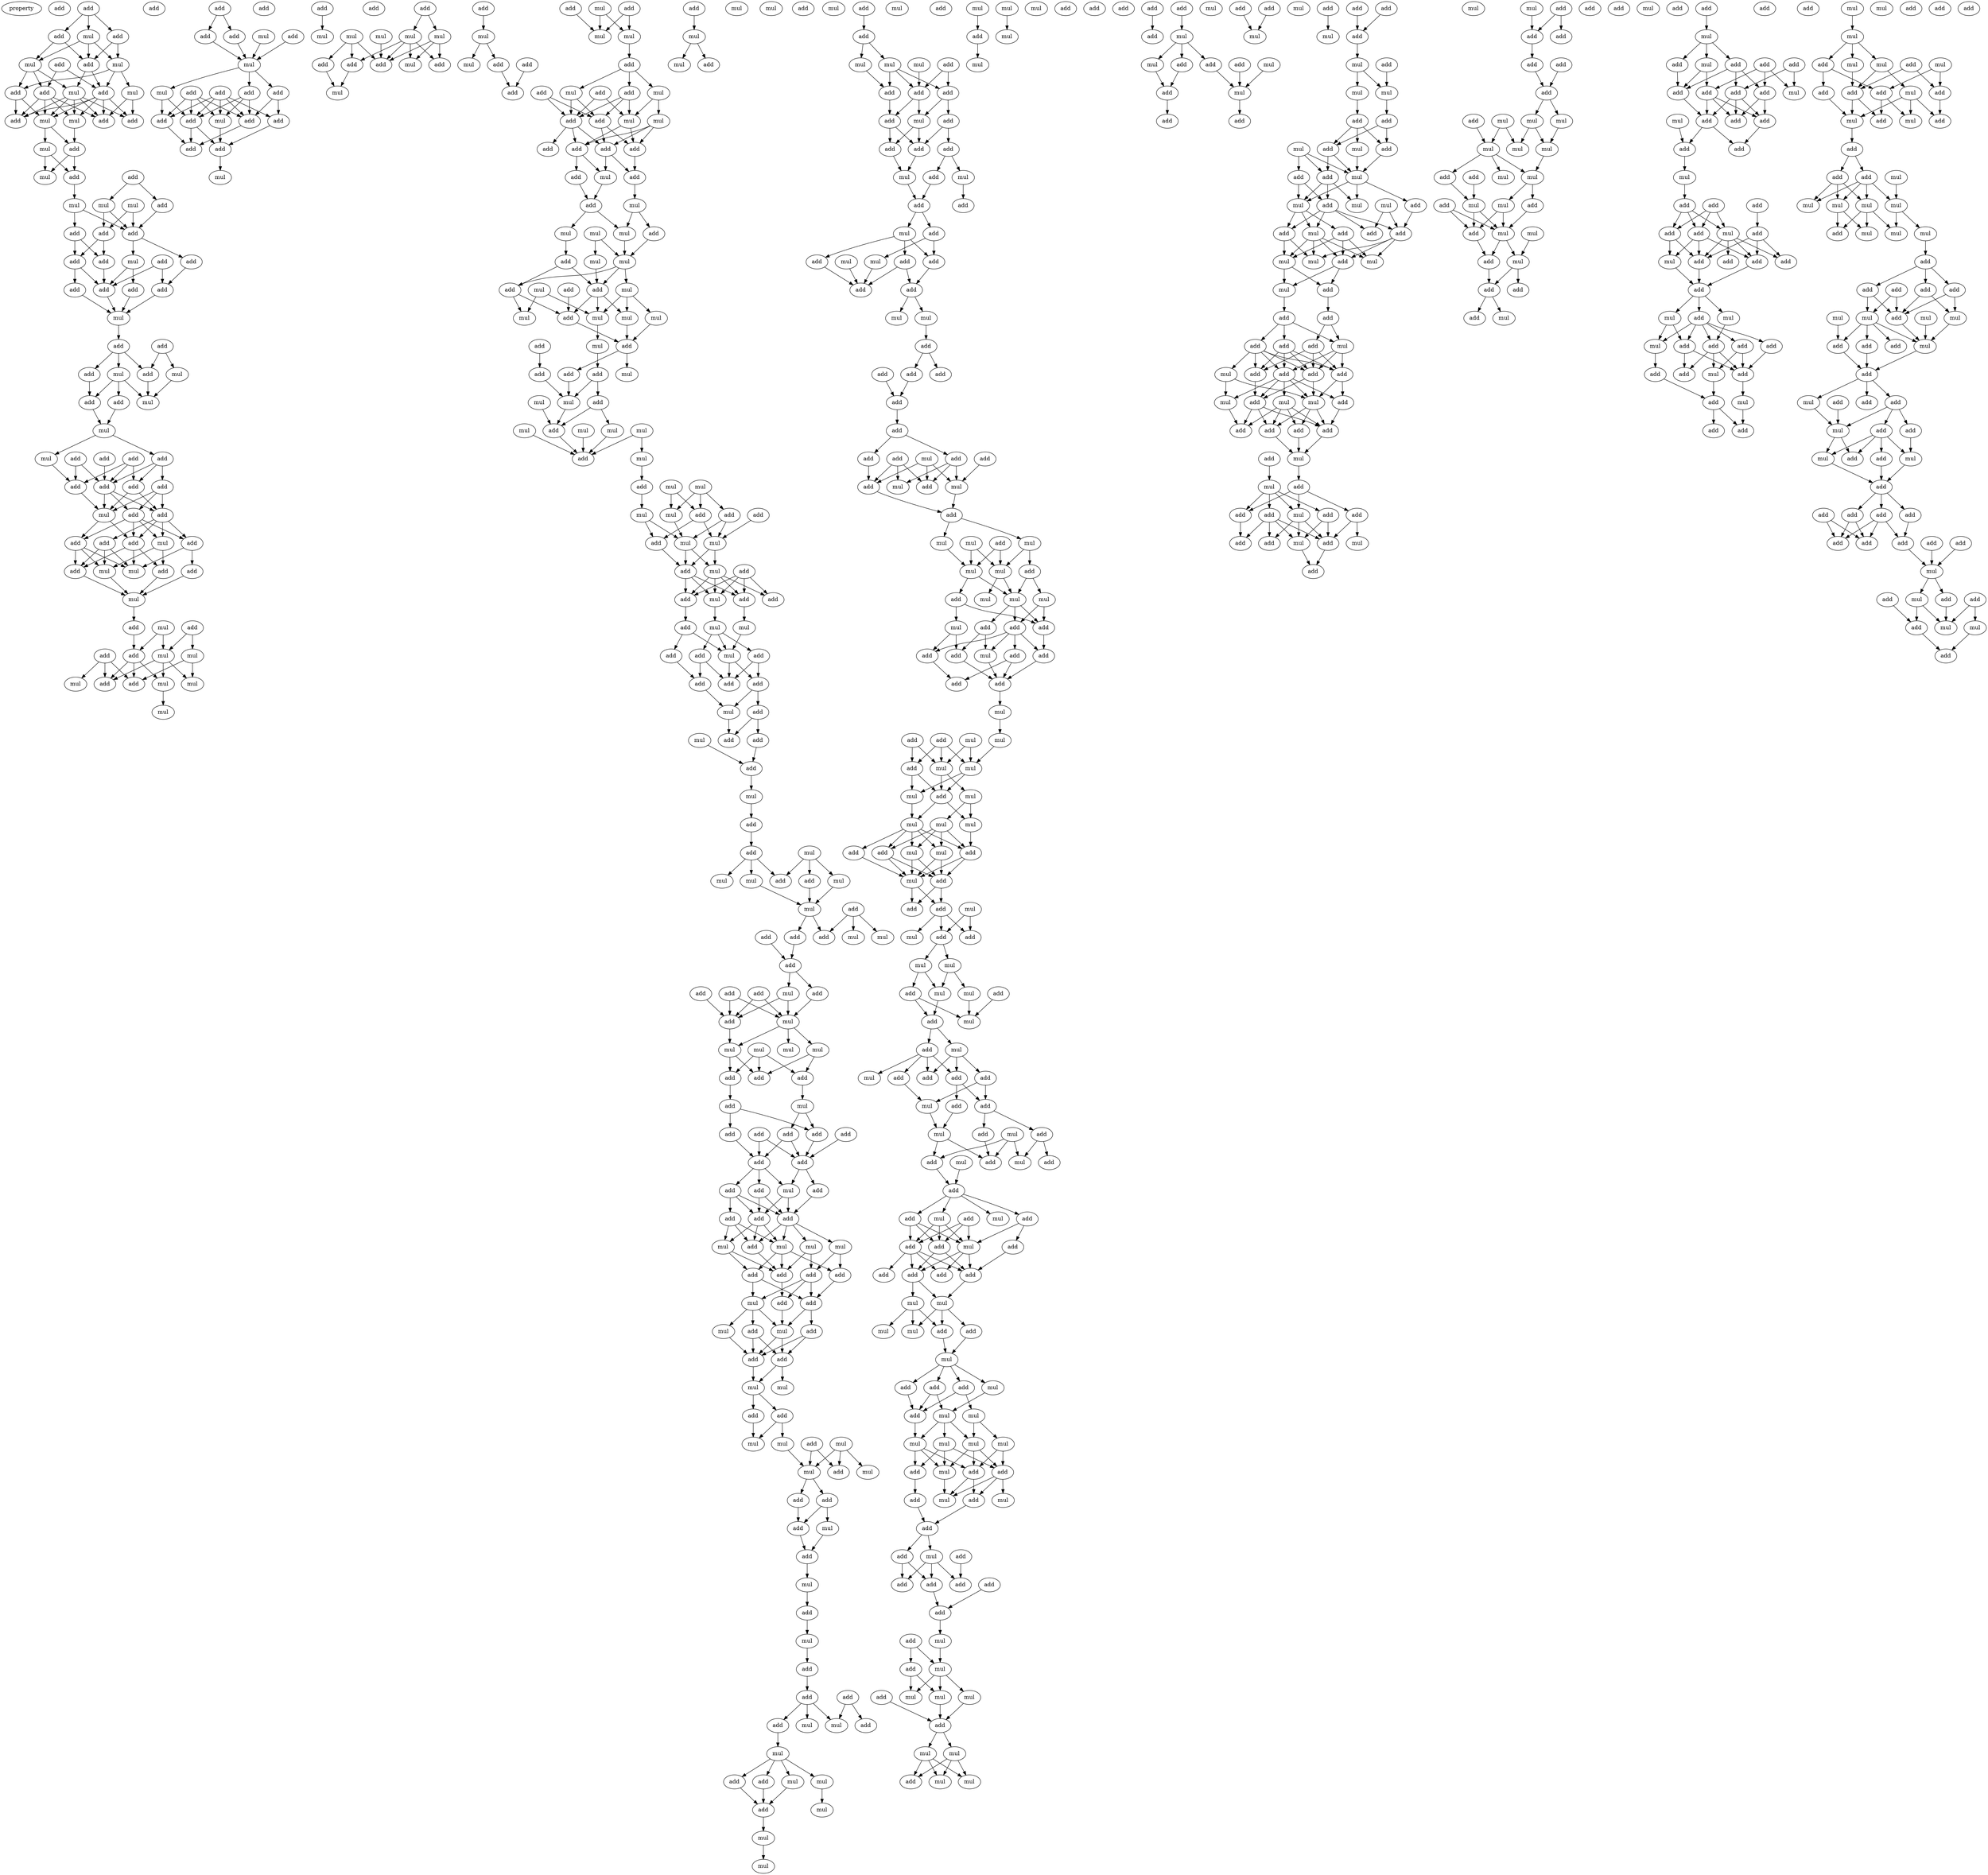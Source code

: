 digraph {
    node [fontcolor=black]
    property [mul=2,lf=1.6]
    0 [ label = add ];
    1 [ label = add ];
    2 [ label = add ];
    3 [ label = add ];
    4 [ label = mul ];
    5 [ label = add ];
    6 [ label = mul ];
    7 [ label = add ];
    8 [ label = mul ];
    9 [ label = add ];
    10 [ label = mul ];
    11 [ label = add ];
    12 [ label = add ];
    13 [ label = mul ];
    14 [ label = add ];
    15 [ label = mul ];
    16 [ label = mul ];
    17 [ label = add ];
    18 [ label = add ];
    19 [ label = add ];
    20 [ label = mul ];
    21 [ label = add ];
    22 [ label = mul ];
    23 [ label = add ];
    24 [ label = mul ];
    25 [ label = mul ];
    26 [ label = add ];
    27 [ label = mul ];
    28 [ label = add ];
    29 [ label = add ];
    30 [ label = add ];
    31 [ label = add ];
    32 [ label = add ];
    33 [ label = mul ];
    34 [ label = add ];
    35 [ label = add ];
    36 [ label = add ];
    37 [ label = add ];
    38 [ label = add ];
    39 [ label = add ];
    40 [ label = mul ];
    41 [ label = add ];
    42 [ label = add ];
    43 [ label = add ];
    44 [ label = add ];
    45 [ label = mul ];
    46 [ label = mul ];
    47 [ label = mul ];
    48 [ label = add ];
    49 [ label = add ];
    50 [ label = mul ];
    51 [ label = add ];
    52 [ label = add ];
    53 [ label = add ];
    54 [ label = add ];
    55 [ label = mul ];
    56 [ label = add ];
    57 [ label = add ];
    58 [ label = add ];
    59 [ label = add ];
    60 [ label = mul ];
    61 [ label = add ];
    62 [ label = add ];
    63 [ label = add ];
    64 [ label = add ];
    65 [ label = add ];
    66 [ label = mul ];
    67 [ label = add ];
    68 [ label = add ];
    69 [ label = add ];
    70 [ label = mul ];
    71 [ label = add ];
    72 [ label = mul ];
    73 [ label = mul ];
    74 [ label = add ];
    75 [ label = mul ];
    76 [ label = add ];
    77 [ label = add ];
    78 [ label = mul ];
    79 [ label = add ];
    80 [ label = mul ];
    81 [ label = add ];
    82 [ label = mul ];
    83 [ label = add ];
    84 [ label = mul ];
    85 [ label = mul ];
    86 [ label = mul ];
    87 [ label = add ];
    88 [ label = add ];
    89 [ label = add ];
    90 [ label = add ];
    91 [ label = add ];
    92 [ label = mul ];
    93 [ label = add ];
    94 [ label = mul ];
    95 [ label = add ];
    96 [ label = add ];
    97 [ label = add ];
    98 [ label = add ];
    99 [ label = mul ];
    100 [ label = mul ];
    101 [ label = add ];
    102 [ label = add ];
    103 [ label = add ];
    104 [ label = add ];
    105 [ label = add ];
    106 [ label = add ];
    107 [ label = add ];
    108 [ label = mul ];
    109 [ label = add ];
    110 [ label = mul ];
    111 [ label = add ];
    112 [ label = mul ];
    113 [ label = mul ];
    114 [ label = mul ];
    115 [ label = mul ];
    116 [ label = add ];
    117 [ label = add ];
    118 [ label = mul ];
    119 [ label = add ];
    120 [ label = add ];
    121 [ label = add ];
    122 [ label = mul ];
    123 [ label = mul ];
    124 [ label = mul ];
    125 [ label = add ];
    126 [ label = add ];
    127 [ label = add ];
    128 [ label = add ];
    129 [ label = add ];
    130 [ label = mul ];
    131 [ label = mul ];
    132 [ label = mul ];
    133 [ label = add ];
    134 [ label = mul ];
    135 [ label = add ];
    136 [ label = add ];
    137 [ label = add ];
    138 [ label = mul ];
    139 [ label = mul ];
    140 [ label = add ];
    141 [ label = mul ];
    142 [ label = add ];
    143 [ label = add ];
    144 [ label = add ];
    145 [ label = add ];
    146 [ label = add ];
    147 [ label = add ];
    148 [ label = add ];
    149 [ label = mul ];
    150 [ label = mul ];
    151 [ label = add ];
    152 [ label = mul ];
    153 [ label = mul ];
    154 [ label = add ];
    155 [ label = mul ];
    156 [ label = mul ];
    157 [ label = add ];
    158 [ label = mul ];
    159 [ label = add ];
    160 [ label = add ];
    161 [ label = add ];
    162 [ label = mul ];
    163 [ label = mul ];
    164 [ label = mul ];
    165 [ label = add ];
    166 [ label = mul ];
    167 [ label = mul ];
    168 [ label = mul ];
    169 [ label = mul ];
    170 [ label = add ];
    171 [ label = add ];
    172 [ label = mul ];
    173 [ label = add ];
    174 [ label = add ];
    175 [ label = add ];
    176 [ label = mul ];
    177 [ label = add ];
    178 [ label = mul ];
    179 [ label = mul ];
    180 [ label = mul ];
    181 [ label = add ];
    182 [ label = mul ];
    183 [ label = mul ];
    184 [ label = mul ];
    185 [ label = add ];
    186 [ label = mul ];
    187 [ label = add ];
    188 [ label = mul ];
    189 [ label = mul ];
    190 [ label = mul ];
    191 [ label = add ];
    192 [ label = add ];
    193 [ label = add ];
    194 [ label = mul ];
    195 [ label = add ];
    196 [ label = mul ];
    197 [ label = add ];
    198 [ label = add ];
    199 [ label = mul ];
    200 [ label = add ];
    201 [ label = mul ];
    202 [ label = add ];
    203 [ label = add ];
    204 [ label = mul ];
    205 [ label = mul ];
    206 [ label = add ];
    207 [ label = add ];
    208 [ label = add ];
    209 [ label = add ];
    210 [ label = mul ];
    211 [ label = add ];
    212 [ label = add ];
    213 [ label = add ];
    214 [ label = mul ];
    215 [ label = add ];
    216 [ label = add ];
    217 [ label = add ];
    218 [ label = add ];
    219 [ label = mul ];
    220 [ label = add ];
    221 [ label = mul ];
    222 [ label = mul ];
    223 [ label = mul ];
    224 [ label = mul ];
    225 [ label = add ];
    226 [ label = add ];
    227 [ label = add ];
    228 [ label = mul ];
    229 [ label = mul ];
    230 [ label = add ];
    231 [ label = mul ];
    232 [ label = add ];
    233 [ label = mul ];
    234 [ label = add ];
    235 [ label = mul ];
    236 [ label = add ];
    237 [ label = add ];
    238 [ label = mul ];
    239 [ label = add ];
    240 [ label = mul ];
    241 [ label = add ];
    242 [ label = add ];
    243 [ label = add ];
    244 [ label = add ];
    245 [ label = add ];
    246 [ label = mul ];
    247 [ label = add ];
    248 [ label = mul ];
    249 [ label = mul ];
    250 [ label = mul ];
    251 [ label = mul ];
    252 [ label = mul ];
    253 [ label = mul ];
    254 [ label = add ];
    255 [ label = add ];
    256 [ label = add ];
    257 [ label = add ];
    258 [ label = mul ];
    259 [ label = add ];
    260 [ label = add ];
    261 [ label = add ];
    262 [ label = add ];
    263 [ label = add ];
    264 [ label = add ];
    265 [ label = add ];
    266 [ label = mul ];
    267 [ label = add ];
    268 [ label = add ];
    269 [ label = add ];
    270 [ label = add ];
    271 [ label = add ];
    272 [ label = add ];
    273 [ label = add ];
    274 [ label = mul ];
    275 [ label = mul ];
    276 [ label = mul ];
    277 [ label = mul ];
    278 [ label = add ];
    279 [ label = add ];
    280 [ label = add ];
    281 [ label = add ];
    282 [ label = add ];
    283 [ label = add ];
    284 [ label = mul ];
    285 [ label = add ];
    286 [ label = mul ];
    287 [ label = add ];
    288 [ label = mul ];
    289 [ label = add ];
    290 [ label = add ];
    291 [ label = add ];
    292 [ label = mul ];
    293 [ label = mul ];
    294 [ label = add ];
    295 [ label = add ];
    296 [ label = add ];
    297 [ label = mul ];
    298 [ label = mul ];
    299 [ label = mul ];
    300 [ label = add ];
    301 [ label = mul ];
    302 [ label = mul ];
    303 [ label = add ];
    304 [ label = mul ];
    305 [ label = add ];
    306 [ label = add ];
    307 [ label = mul ];
    308 [ label = add ];
    309 [ label = mul ];
    310 [ label = add ];
    311 [ label = mul ];
    312 [ label = add ];
    313 [ label = add ];
    314 [ label = add ];
    315 [ label = add ];
    316 [ label = add ];
    317 [ label = mul ];
    318 [ label = mul ];
    319 [ label = mul ];
    320 [ label = mul ];
    321 [ label = mul ];
    322 [ label = add ];
    323 [ label = add ];
    324 [ label = mul ];
    325 [ label = add ];
    326 [ label = mul ];
    327 [ label = add ];
    328 [ label = mul ];
    329 [ label = mul ];
    330 [ label = add ];
    331 [ label = mul ];
    332 [ label = mul ];
    333 [ label = add ];
    334 [ label = mul ];
    335 [ label = add ];
    336 [ label = add ];
    337 [ label = add ];
    338 [ label = add ];
    339 [ label = add ];
    340 [ label = add ];
    341 [ label = mul ];
    342 [ label = add ];
    343 [ label = add ];
    344 [ label = add ];
    345 [ label = mul ];
    346 [ label = add ];
    347 [ label = mul ];
    348 [ label = add ];
    349 [ label = add ];
    350 [ label = mul ];
    351 [ label = add ];
    352 [ label = add ];
    353 [ label = mul ];
    354 [ label = add ];
    355 [ label = mul ];
    356 [ label = add ];
    357 [ label = add ];
    358 [ label = add ];
    359 [ label = mul ];
    360 [ label = mul ];
    361 [ label = add ];
    362 [ label = add ];
    363 [ label = mul ];
    364 [ label = add ];
    365 [ label = add ];
    366 [ label = add ];
    367 [ label = add ];
    368 [ label = add ];
    369 [ label = mul ];
    370 [ label = add ];
    371 [ label = add ];
    372 [ label = add ];
    373 [ label = add ];
    374 [ label = mul ];
    375 [ label = mul ];
    376 [ label = add ];
    377 [ label = mul ];
    378 [ label = add ];
    379 [ label = add ];
    380 [ label = mul ];
    381 [ label = mul ];
    382 [ label = mul ];
    383 [ label = add ];
    384 [ label = add ];
    385 [ label = mul ];
    386 [ label = mul ];
    387 [ label = mul ];
    388 [ label = add ];
    389 [ label = mul ];
    390 [ label = mul ];
    391 [ label = add ];
    392 [ label = add ];
    393 [ label = add ];
    394 [ label = mul ];
    395 [ label = add ];
    396 [ label = mul ];
    397 [ label = add ];
    398 [ label = add ];
    399 [ label = add ];
    400 [ label = add ];
    401 [ label = add ];
    402 [ label = mul ];
    403 [ label = add ];
    404 [ label = mul ];
    405 [ label = mul ];
    406 [ label = mul ];
    407 [ label = add ];
    408 [ label = add ];
    409 [ label = mul ];
    410 [ label = mul ];
    411 [ label = mul ];
    412 [ label = mul ];
    413 [ label = mul ];
    414 [ label = add ];
    415 [ label = mul ];
    416 [ label = mul ];
    417 [ label = mul ];
    418 [ label = add ];
    419 [ label = mul ];
    420 [ label = add ];
    421 [ label = mul ];
    422 [ label = add ];
    423 [ label = add ];
    424 [ label = mul ];
    425 [ label = add ];
    426 [ label = mul ];
    427 [ label = add ];
    428 [ label = mul ];
    429 [ label = add ];
    430 [ label = mul ];
    431 [ label = add ];
    432 [ label = add ];
    433 [ label = mul ];
    434 [ label = mul ];
    435 [ label = mul ];
    436 [ label = add ];
    437 [ label = mul ];
    438 [ label = add ];
    439 [ label = mul ];
    440 [ label = add ];
    441 [ label = add ];
    442 [ label = mul ];
    443 [ label = mul ];
    444 [ label = add ];
    445 [ label = add ];
    446 [ label = add ];
    447 [ label = add ];
    448 [ label = add ];
    449 [ label = add ];
    450 [ label = mul ];
    451 [ label = add ];
    452 [ label = mul ];
    453 [ label = mul ];
    454 [ label = add ];
    455 [ label = add ];
    456 [ label = mul ];
    457 [ label = add ];
    458 [ label = mul ];
    459 [ label = add ];
    460 [ label = add ];
    461 [ label = mul ];
    462 [ label = add ];
    463 [ label = add ];
    464 [ label = add ];
    465 [ label = mul ];
    466 [ label = add ];
    467 [ label = add ];
    468 [ label = mul ];
    469 [ label = add ];
    470 [ label = add ];
    471 [ label = add ];
    472 [ label = add ];
    473 [ label = add ];
    474 [ label = mul ];
    475 [ label = mul ];
    476 [ label = mul ];
    477 [ label = add ];
    478 [ label = mul ];
    479 [ label = add ];
    480 [ label = add ];
    481 [ label = mul ];
    482 [ label = add ];
    483 [ label = add ];
    484 [ label = add ];
    485 [ label = mul ];
    486 [ label = add ];
    487 [ label = mul ];
    488 [ label = add ];
    489 [ label = mul ];
    490 [ label = mul ];
    491 [ label = mul ];
    492 [ label = mul ];
    493 [ label = mul ];
    494 [ label = mul ];
    495 [ label = add ];
    496 [ label = add ];
    497 [ label = add ];
    498 [ label = mul ];
    499 [ label = mul ];
    500 [ label = add ];
    501 [ label = add ];
    502 [ label = add ];
    503 [ label = add ];
    504 [ label = add ];
    505 [ label = mul ];
    506 [ label = add ];
    507 [ label = add ];
    508 [ label = add ];
    509 [ label = add ];
    510 [ label = add ];
    511 [ label = mul ];
    512 [ label = add ];
    513 [ label = mul ];
    514 [ label = add ];
    515 [ label = add ];
    516 [ label = mul ];
    517 [ label = mul ];
    518 [ label = mul ];
    519 [ label = add ];
    520 [ label = mul ];
    521 [ label = mul ];
    522 [ label = mul ];
    523 [ label = mul ];
    524 [ label = add ];
    525 [ label = add ];
    526 [ label = add ];
    527 [ label = add ];
    528 [ label = mul ];
    529 [ label = mul ];
    530 [ label = mul ];
    531 [ label = add ];
    532 [ label = add ];
    533 [ label = mul ];
    534 [ label = add ];
    535 [ label = add ];
    536 [ label = mul ];
    537 [ label = add ];
    538 [ label = add ];
    539 [ label = add ];
    540 [ label = add ];
    541 [ label = mul ];
    542 [ label = mul ];
    543 [ label = add ];
    544 [ label = mul ];
    545 [ label = add ];
    546 [ label = add ];
    547 [ label = add ];
    548 [ label = mul ];
    549 [ label = add ];
    550 [ label = mul ];
    551 [ label = mul ];
    552 [ label = mul ];
    553 [ label = add ];
    554 [ label = add ];
    555 [ label = mul ];
    556 [ label = mul ];
    557 [ label = add ];
    558 [ label = add ];
    559 [ label = add ];
    560 [ label = mul ];
    561 [ label = add ];
    562 [ label = mul ];
    563 [ label = add ];
    564 [ label = mul ];
    565 [ label = mul ];
    566 [ label = add ];
    567 [ label = add ];
    568 [ label = mul ];
    569 [ label = add ];
    570 [ label = add ];
    571 [ label = add ];
    572 [ label = add ];
    573 [ label = mul ];
    574 [ label = mul ];
    575 [ label = mul ];
    576 [ label = add ];
    577 [ label = mul ];
    578 [ label = add ];
    579 [ label = add ];
    580 [ label = add ];
    581 [ label = mul ];
    582 [ label = add ];
    583 [ label = add ];
    584 [ label = add ];
    585 [ label = add ];
    586 [ label = mul ];
    587 [ label = add ];
    588 [ label = add ];
    589 [ label = add ];
    590 [ label = mul ];
    591 [ label = mul ];
    592 [ label = mul ];
    593 [ label = add ];
    594 [ label = add ];
    595 [ label = add ];
    596 [ label = add ];
    597 [ label = add ];
    598 [ label = add ];
    599 [ label = mul ];
    600 [ label = add ];
    601 [ label = mul ];
    602 [ label = add ];
    603 [ label = add ];
    604 [ label = mul ];
    605 [ label = add ];
    606 [ label = add ];
    607 [ label = add ];
    608 [ label = add ];
    609 [ label = mul ];
    610 [ label = add ];
    611 [ label = mul ];
    612 [ label = add ];
    613 [ label = mul ];
    614 [ label = add ];
    615 [ label = add ];
    616 [ label = add ];
    617 [ label = add ];
    618 [ label = add ];
    619 [ label = add ];
    620 [ label = add ];
    621 [ label = add ];
    622 [ label = add ];
    623 [ label = mul ];
    624 [ label = mul ];
    625 [ label = mul ];
    626 [ label = mul ];
    627 [ label = mul ];
    628 [ label = mul ];
    629 [ label = mul ];
    630 [ label = add ];
    631 [ label = add ];
    632 [ label = mul ];
    633 [ label = mul ];
    634 [ label = mul ];
    635 [ label = add ];
    636 [ label = add ];
    637 [ label = mul ];
    638 [ label = add ];
    639 [ label = mul ];
    640 [ label = add ];
    641 [ label = mul ];
    642 [ label = add ];
    643 [ label = add ];
    644 [ label = add ];
    645 [ label = mul ];
    646 [ label = mul ];
    647 [ label = add ];
    648 [ label = add ];
    649 [ label = mul ];
    650 [ label = mul ];
    651 [ label = add ];
    652 [ label = add ];
    653 [ label = add ];
    654 [ label = add ];
    655 [ label = mul ];
    656 [ label = add ];
    657 [ label = add ];
    658 [ label = add ];
    659 [ label = add ];
    660 [ label = add ];
    661 [ label = add ];
    662 [ label = mul ];
    663 [ label = add ];
    664 [ label = add ];
    665 [ label = add ];
    666 [ label = mul ];
    667 [ label = add ];
    668 [ label = add ];
    669 [ label = add ];
    670 [ label = add ];
    671 [ label = add ];
    672 [ label = mul ];
    673 [ label = add ];
    674 [ label = add ];
    675 [ label = mul ];
    676 [ label = add ];
    677 [ label = add ];
    678 [ label = add ];
    679 [ label = add ];
    680 [ label = add ];
    681 [ label = mul ];
    682 [ label = add ];
    683 [ label = add ];
    684 [ label = mul ];
    685 [ label = mul ];
    686 [ label = add ];
    687 [ label = add ];
    688 [ label = add ];
    689 [ label = add ];
    690 [ label = add ];
    691 [ label = add ];
    692 [ label = add ];
    693 [ label = mul ];
    694 [ label = add ];
    695 [ label = mul ];
    696 [ label = mul ];
    697 [ label = add ];
    698 [ label = mul ];
    699 [ label = add ];
    700 [ label = add ];
    701 [ label = mul ];
    702 [ label = mul ];
    703 [ label = add ];
    704 [ label = add ];
    705 [ label = mul ];
    706 [ label = mul ];
    707 [ label = add ];
    708 [ label = add ];
    709 [ label = mul ];
    710 [ label = add ];
    711 [ label = add ];
    712 [ label = mul ];
    713 [ label = add ];
    714 [ label = add ];
    715 [ label = mul ];
    716 [ label = add ];
    717 [ label = add ];
    718 [ label = mul ];
    719 [ label = add ];
    720 [ label = mul ];
    721 [ label = mul ];
    722 [ label = mul ];
    723 [ label = mul ];
    724 [ label = add ];
    725 [ label = mul ];
    726 [ label = mul ];
    727 [ label = mul ];
    728 [ label = add ];
    729 [ label = add ];
    730 [ label = add ];
    731 [ label = add ];
    732 [ label = add ];
    733 [ label = mul ];
    734 [ label = mul ];
    735 [ label = mul ];
    736 [ label = mul ];
    737 [ label = add ];
    738 [ label = add ];
    739 [ label = mul ];
    740 [ label = add ];
    741 [ label = add ];
    742 [ label = add ];
    743 [ label = add ];
    744 [ label = add ];
    745 [ label = mul ];
    746 [ label = add ];
    747 [ label = add ];
    748 [ label = add ];
    749 [ label = add ];
    750 [ label = mul ];
    751 [ label = mul ];
    752 [ label = add ];
    753 [ label = mul ];
    754 [ label = add ];
    755 [ label = add ];
    756 [ label = add ];
    757 [ label = add ];
    758 [ label = add ];
    759 [ label = add ];
    760 [ label = add ];
    761 [ label = add ];
    762 [ label = add ];
    763 [ label = add ];
    764 [ label = add ];
    765 [ label = mul ];
    766 [ label = add ];
    767 [ label = add ];
    768 [ label = add ];
    769 [ label = add ];
    770 [ label = mul ];
    771 [ label = mul ];
    772 [ label = add ];
    773 [ label = mul ];
    774 [ label = add ];
    1 -> 2 [ name = 0 ];
    1 -> 3 [ name = 1 ];
    1 -> 4 [ name = 2 ];
    2 -> 5 [ name = 3 ];
    2 -> 6 [ name = 4 ];
    3 -> 5 [ name = 5 ];
    3 -> 8 [ name = 6 ];
    4 -> 5 [ name = 7 ];
    4 -> 6 [ name = 8 ];
    4 -> 8 [ name = 9 ];
    5 -> 9 [ name = 10 ];
    5 -> 13 [ name = 11 ];
    6 -> 9 [ name = 12 ];
    6 -> 10 [ name = 13 ];
    6 -> 12 [ name = 14 ];
    7 -> 9 [ name = 15 ];
    7 -> 11 [ name = 16 ];
    8 -> 11 [ name = 17 ];
    8 -> 12 [ name = 18 ];
    8 -> 13 [ name = 19 ];
    9 -> 14 [ name = 20 ];
    9 -> 15 [ name = 21 ];
    9 -> 16 [ name = 22 ];
    9 -> 17 [ name = 23 ];
    9 -> 18 [ name = 24 ];
    10 -> 17 [ name = 25 ];
    10 -> 18 [ name = 26 ];
    11 -> 14 [ name = 27 ];
    11 -> 15 [ name = 28 ];
    11 -> 16 [ name = 29 ];
    11 -> 17 [ name = 30 ];
    12 -> 14 [ name = 31 ];
    12 -> 16 [ name = 32 ];
    13 -> 14 [ name = 33 ];
    13 -> 15 [ name = 34 ];
    13 -> 16 [ name = 35 ];
    13 -> 17 [ name = 36 ];
    13 -> 18 [ name = 37 ];
    15 -> 19 [ name = 38 ];
    16 -> 19 [ name = 39 ];
    16 -> 20 [ name = 40 ];
    19 -> 22 [ name = 41 ];
    19 -> 23 [ name = 42 ];
    20 -> 22 [ name = 43 ];
    20 -> 23 [ name = 44 ];
    21 -> 24 [ name = 45 ];
    21 -> 26 [ name = 46 ];
    23 -> 27 [ name = 47 ];
    24 -> 28 [ name = 48 ];
    24 -> 29 [ name = 49 ];
    25 -> 28 [ name = 50 ];
    25 -> 29 [ name = 51 ];
    26 -> 29 [ name = 52 ];
    27 -> 29 [ name = 53 ];
    27 -> 30 [ name = 54 ];
    28 -> 31 [ name = 55 ];
    28 -> 35 [ name = 56 ];
    29 -> 32 [ name = 57 ];
    29 -> 33 [ name = 58 ];
    30 -> 31 [ name = 59 ];
    30 -> 35 [ name = 60 ];
    31 -> 36 [ name = 61 ];
    31 -> 39 [ name = 62 ];
    32 -> 38 [ name = 63 ];
    33 -> 37 [ name = 64 ];
    33 -> 39 [ name = 65 ];
    34 -> 38 [ name = 66 ];
    34 -> 39 [ name = 67 ];
    35 -> 39 [ name = 68 ];
    36 -> 40 [ name = 69 ];
    37 -> 40 [ name = 70 ];
    38 -> 40 [ name = 71 ];
    39 -> 40 [ name = 72 ];
    40 -> 42 [ name = 73 ];
    41 -> 44 [ name = 74 ];
    41 -> 46 [ name = 75 ];
    42 -> 43 [ name = 76 ];
    42 -> 44 [ name = 77 ];
    42 -> 45 [ name = 78 ];
    43 -> 48 [ name = 79 ];
    44 -> 47 [ name = 80 ];
    45 -> 47 [ name = 81 ];
    45 -> 48 [ name = 82 ];
    45 -> 49 [ name = 83 ];
    46 -> 47 [ name = 84 ];
    48 -> 50 [ name = 85 ];
    49 -> 50 [ name = 86 ];
    50 -> 53 [ name = 87 ];
    50 -> 55 [ name = 88 ];
    51 -> 59 [ name = 89 ];
    52 -> 56 [ name = 90 ];
    52 -> 59 [ name = 91 ];
    53 -> 57 [ name = 92 ];
    53 -> 58 [ name = 93 ];
    53 -> 59 [ name = 94 ];
    54 -> 56 [ name = 95 ];
    54 -> 58 [ name = 96 ];
    54 -> 59 [ name = 97 ];
    55 -> 56 [ name = 98 ];
    56 -> 60 [ name = 99 ];
    57 -> 60 [ name = 100 ];
    57 -> 61 [ name = 101 ];
    57 -> 62 [ name = 102 ];
    58 -> 60 [ name = 103 ];
    58 -> 61 [ name = 104 ];
    59 -> 60 [ name = 105 ];
    59 -> 61 [ name = 106 ];
    59 -> 62 [ name = 107 ];
    60 -> 63 [ name = 108 ];
    60 -> 64 [ name = 109 ];
    61 -> 63 [ name = 110 ];
    61 -> 65 [ name = 111 ];
    61 -> 66 [ name = 112 ];
    61 -> 67 [ name = 113 ];
    62 -> 63 [ name = 114 ];
    62 -> 64 [ name = 115 ];
    62 -> 65 [ name = 116 ];
    62 -> 66 [ name = 117 ];
    63 -> 69 [ name = 118 ];
    63 -> 71 [ name = 119 ];
    63 -> 72 [ name = 120 ];
    64 -> 70 [ name = 121 ];
    64 -> 71 [ name = 122 ];
    64 -> 72 [ name = 123 ];
    65 -> 68 [ name = 124 ];
    65 -> 72 [ name = 125 ];
    66 -> 69 [ name = 126 ];
    66 -> 70 [ name = 127 ];
    67 -> 70 [ name = 128 ];
    67 -> 71 [ name = 129 ];
    67 -> 72 [ name = 130 ];
    68 -> 73 [ name = 131 ];
    69 -> 73 [ name = 132 ];
    70 -> 73 [ name = 133 ];
    71 -> 73 [ name = 134 ];
    73 -> 76 [ name = 135 ];
    74 -> 78 [ name = 136 ];
    74 -> 80 [ name = 137 ];
    75 -> 78 [ name = 138 ];
    75 -> 79 [ name = 139 ];
    76 -> 79 [ name = 140 ];
    77 -> 81 [ name = 141 ];
    77 -> 83 [ name = 142 ];
    77 -> 84 [ name = 143 ];
    78 -> 81 [ name = 144 ];
    78 -> 82 [ name = 145 ];
    78 -> 85 [ name = 146 ];
    79 -> 81 [ name = 147 ];
    79 -> 82 [ name = 148 ];
    79 -> 83 [ name = 149 ];
    80 -> 83 [ name = 150 ];
    80 -> 85 [ name = 151 ];
    82 -> 86 [ name = 152 ];
    88 -> 89 [ name = 153 ];
    88 -> 90 [ name = 154 ];
    89 -> 94 [ name = 155 ];
    90 -> 94 [ name = 156 ];
    92 -> 94 [ name = 157 ];
    93 -> 94 [ name = 158 ];
    94 -> 96 [ name = 159 ];
    94 -> 98 [ name = 160 ];
    94 -> 99 [ name = 161 ];
    95 -> 100 [ name = 162 ];
    95 -> 102 [ name = 163 ];
    95 -> 103 [ name = 164 ];
    95 -> 104 [ name = 165 ];
    96 -> 101 [ name = 166 ];
    96 -> 104 [ name = 167 ];
    97 -> 100 [ name = 168 ];
    97 -> 101 [ name = 169 ];
    97 -> 102 [ name = 170 ];
    97 -> 103 [ name = 171 ];
    97 -> 104 [ name = 172 ];
    98 -> 100 [ name = 173 ];
    98 -> 102 [ name = 174 ];
    98 -> 104 [ name = 175 ];
    99 -> 102 [ name = 176 ];
    99 -> 103 [ name = 177 ];
    100 -> 105 [ name = 178 ];
    101 -> 105 [ name = 179 ];
    102 -> 105 [ name = 180 ];
    102 -> 106 [ name = 181 ];
    103 -> 106 [ name = 182 ];
    104 -> 106 [ name = 183 ];
    105 -> 108 [ name = 184 ];
    107 -> 110 [ name = 185 ];
    111 -> 114 [ name = 186 ];
    111 -> 115 [ name = 187 ];
    112 -> 120 [ name = 188 ];
    113 -> 116 [ name = 189 ];
    113 -> 119 [ name = 190 ];
    113 -> 120 [ name = 191 ];
    114 -> 116 [ name = 192 ];
    114 -> 117 [ name = 193 ];
    114 -> 118 [ name = 194 ];
    114 -> 120 [ name = 195 ];
    115 -> 117 [ name = 196 ];
    115 -> 118 [ name = 197 ];
    115 -> 120 [ name = 198 ];
    116 -> 122 [ name = 199 ];
    119 -> 122 [ name = 200 ];
    121 -> 123 [ name = 201 ];
    123 -> 124 [ name = 202 ];
    123 -> 126 [ name = 203 ];
    125 -> 127 [ name = 204 ];
    126 -> 127 [ name = 205 ];
    128 -> 131 [ name = 206 ];
    128 -> 132 [ name = 207 ];
    129 -> 131 [ name = 208 ];
    130 -> 131 [ name = 209 ];
    130 -> 132 [ name = 210 ];
    132 -> 133 [ name = 211 ];
    133 -> 134 [ name = 212 ];
    133 -> 137 [ name = 213 ];
    133 -> 138 [ name = 214 ];
    134 -> 140 [ name = 215 ];
    134 -> 142 [ name = 216 ];
    135 -> 140 [ name = 217 ];
    135 -> 142 [ name = 218 ];
    136 -> 139 [ name = 219 ];
    136 -> 140 [ name = 220 ];
    137 -> 139 [ name = 221 ];
    137 -> 140 [ name = 222 ];
    137 -> 142 [ name = 223 ];
    138 -> 139 [ name = 224 ];
    138 -> 141 [ name = 225 ];
    139 -> 144 [ name = 226 ];
    139 -> 145 [ name = 227 ];
    140 -> 143 [ name = 228 ];
    140 -> 144 [ name = 229 ];
    140 -> 146 [ name = 230 ];
    141 -> 144 [ name = 231 ];
    141 -> 145 [ name = 232 ];
    141 -> 146 [ name = 233 ];
    142 -> 145 [ name = 234 ];
    142 -> 146 [ name = 235 ];
    144 -> 148 [ name = 236 ];
    144 -> 149 [ name = 237 ];
    145 -> 147 [ name = 238 ];
    146 -> 147 [ name = 239 ];
    146 -> 149 [ name = 240 ];
    147 -> 150 [ name = 241 ];
    148 -> 151 [ name = 242 ];
    149 -> 151 [ name = 243 ];
    150 -> 154 [ name = 244 ];
    150 -> 155 [ name = 245 ];
    151 -> 152 [ name = 246 ];
    151 -> 155 [ name = 247 ];
    152 -> 157 [ name = 248 ];
    153 -> 156 [ name = 249 ];
    153 -> 158 [ name = 250 ];
    154 -> 158 [ name = 251 ];
    155 -> 158 [ name = 252 ];
    156 -> 161 [ name = 253 ];
    157 -> 159 [ name = 254 ];
    157 -> 161 [ name = 255 ];
    158 -> 159 [ name = 256 ];
    158 -> 161 [ name = 257 ];
    158 -> 163 [ name = 258 ];
    159 -> 164 [ name = 259 ];
    159 -> 165 [ name = 260 ];
    160 -> 165 [ name = 261 ];
    161 -> 165 [ name = 262 ];
    161 -> 166 [ name = 263 ];
    161 -> 168 [ name = 264 ];
    162 -> 164 [ name = 265 ];
    162 -> 166 [ name = 266 ];
    163 -> 166 [ name = 267 ];
    163 -> 167 [ name = 268 ];
    163 -> 168 [ name = 269 ];
    165 -> 171 [ name = 270 ];
    166 -> 169 [ name = 271 ];
    167 -> 171 [ name = 272 ];
    168 -> 171 [ name = 273 ];
    169 -> 174 [ name = 274 ];
    170 -> 173 [ name = 275 ];
    171 -> 172 [ name = 276 ];
    171 -> 175 [ name = 277 ];
    173 -> 178 [ name = 278 ];
    174 -> 177 [ name = 279 ];
    174 -> 178 [ name = 280 ];
    175 -> 178 [ name = 281 ];
    176 -> 181 [ name = 282 ];
    177 -> 179 [ name = 283 ];
    177 -> 181 [ name = 284 ];
    178 -> 181 [ name = 285 ];
    179 -> 185 [ name = 286 ];
    180 -> 185 [ name = 287 ];
    181 -> 185 [ name = 288 ];
    182 -> 184 [ name = 289 ];
    182 -> 185 [ name = 290 ];
    183 -> 185 [ name = 291 ];
    184 -> 187 [ name = 292 ];
    186 -> 190 [ name = 293 ];
    186 -> 193 [ name = 294 ];
    187 -> 189 [ name = 295 ];
    188 -> 190 [ name = 296 ];
    188 -> 192 [ name = 297 ];
    188 -> 193 [ name = 298 ];
    189 -> 194 [ name = 299 ];
    189 -> 195 [ name = 300 ];
    190 -> 194 [ name = 301 ];
    191 -> 196 [ name = 302 ];
    192 -> 194 [ name = 303 ];
    192 -> 196 [ name = 304 ];
    193 -> 195 [ name = 305 ];
    193 -> 196 [ name = 306 ];
    194 -> 197 [ name = 307 ];
    194 -> 199 [ name = 308 ];
    195 -> 197 [ name = 309 ];
    196 -> 197 [ name = 310 ];
    196 -> 199 [ name = 311 ];
    197 -> 200 [ name = 312 ];
    197 -> 201 [ name = 313 ];
    197 -> 203 [ name = 314 ];
    198 -> 200 [ name = 315 ];
    198 -> 201 [ name = 316 ];
    198 -> 202 [ name = 317 ];
    198 -> 203 [ name = 318 ];
    199 -> 200 [ name = 319 ];
    199 -> 201 [ name = 320 ];
    199 -> 202 [ name = 321 ];
    199 -> 203 [ name = 322 ];
    200 -> 206 [ name = 323 ];
    201 -> 205 [ name = 324 ];
    203 -> 204 [ name = 325 ];
    204 -> 210 [ name = 326 ];
    205 -> 207 [ name = 327 ];
    205 -> 208 [ name = 328 ];
    205 -> 210 [ name = 329 ];
    206 -> 209 [ name = 330 ];
    206 -> 210 [ name = 331 ];
    207 -> 212 [ name = 332 ];
    207 -> 213 [ name = 333 ];
    208 -> 211 [ name = 334 ];
    208 -> 212 [ name = 335 ];
    209 -> 213 [ name = 336 ];
    210 -> 211 [ name = 337 ];
    210 -> 212 [ name = 338 ];
    211 -> 214 [ name = 339 ];
    211 -> 215 [ name = 340 ];
    213 -> 214 [ name = 341 ];
    214 -> 217 [ name = 342 ];
    215 -> 216 [ name = 343 ];
    215 -> 217 [ name = 344 ];
    216 -> 220 [ name = 345 ];
    218 -> 221 [ name = 346 ];
    219 -> 220 [ name = 347 ];
    220 -> 222 [ name = 348 ];
    221 -> 224 [ name = 349 ];
    221 -> 225 [ name = 350 ];
    222 -> 226 [ name = 351 ];
    226 -> 227 [ name = 352 ];
    227 -> 229 [ name = 353 ];
    227 -> 230 [ name = 354 ];
    227 -> 231 [ name = 355 ];
    228 -> 230 [ name = 356 ];
    228 -> 232 [ name = 357 ];
    228 -> 233 [ name = 358 ];
    231 -> 235 [ name = 359 ];
    232 -> 235 [ name = 360 ];
    233 -> 235 [ name = 361 ];
    234 -> 238 [ name = 362 ];
    234 -> 239 [ name = 363 ];
    234 -> 240 [ name = 364 ];
    235 -> 236 [ name = 365 ];
    235 -> 239 [ name = 366 ];
    236 -> 241 [ name = 367 ];
    237 -> 241 [ name = 368 ];
    241 -> 243 [ name = 369 ];
    241 -> 246 [ name = 370 ];
    242 -> 247 [ name = 371 ];
    243 -> 248 [ name = 372 ];
    244 -> 247 [ name = 373 ];
    244 -> 248 [ name = 374 ];
    245 -> 247 [ name = 375 ];
    245 -> 248 [ name = 376 ];
    246 -> 247 [ name = 377 ];
    246 -> 248 [ name = 378 ];
    247 -> 253 [ name = 379 ];
    248 -> 250 [ name = 380 ];
    248 -> 252 [ name = 381 ];
    248 -> 253 [ name = 382 ];
    251 -> 254 [ name = 383 ];
    251 -> 255 [ name = 384 ];
    251 -> 256 [ name = 385 ];
    252 -> 254 [ name = 386 ];
    252 -> 255 [ name = 387 ];
    253 -> 255 [ name = 388 ];
    253 -> 256 [ name = 389 ];
    254 -> 258 [ name = 390 ];
    256 -> 257 [ name = 391 ];
    257 -> 260 [ name = 392 ];
    257 -> 261 [ name = 393 ];
    258 -> 260 [ name = 394 ];
    258 -> 262 [ name = 395 ];
    259 -> 264 [ name = 396 ];
    260 -> 264 [ name = 397 ];
    261 -> 265 [ name = 398 ];
    262 -> 264 [ name = 399 ];
    262 -> 265 [ name = 400 ];
    263 -> 264 [ name = 401 ];
    263 -> 265 [ name = 402 ];
    264 -> 266 [ name = 403 ];
    264 -> 267 [ name = 404 ];
    265 -> 266 [ name = 405 ];
    265 -> 268 [ name = 406 ];
    265 -> 269 [ name = 407 ];
    266 -> 271 [ name = 408 ];
    266 -> 272 [ name = 409 ];
    267 -> 271 [ name = 410 ];
    268 -> 270 [ name = 411 ];
    268 -> 271 [ name = 412 ];
    268 -> 272 [ name = 413 ];
    269 -> 271 [ name = 414 ];
    269 -> 272 [ name = 415 ];
    270 -> 273 [ name = 416 ];
    270 -> 274 [ name = 417 ];
    270 -> 277 [ name = 418 ];
    271 -> 273 [ name = 419 ];
    271 -> 275 [ name = 420 ];
    271 -> 276 [ name = 421 ];
    271 -> 277 [ name = 422 ];
    272 -> 273 [ name = 423 ];
    272 -> 274 [ name = 424 ];
    272 -> 277 [ name = 425 ];
    273 -> 280 [ name = 426 ];
    274 -> 278 [ name = 427 ];
    274 -> 280 [ name = 428 ];
    275 -> 279 [ name = 429 ];
    275 -> 281 [ name = 430 ];
    276 -> 280 [ name = 431 ];
    276 -> 281 [ name = 432 ];
    277 -> 278 [ name = 433 ];
    277 -> 279 [ name = 434 ];
    277 -> 280 [ name = 435 ];
    278 -> 282 [ name = 436 ];
    278 -> 284 [ name = 437 ];
    279 -> 282 [ name = 438 ];
    280 -> 283 [ name = 439 ];
    281 -> 282 [ name = 440 ];
    281 -> 283 [ name = 441 ];
    281 -> 284 [ name = 442 ];
    282 -> 287 [ name = 443 ];
    282 -> 288 [ name = 444 ];
    283 -> 288 [ name = 445 ];
    284 -> 285 [ name = 446 ];
    284 -> 286 [ name = 447 ];
    284 -> 288 [ name = 448 ];
    285 -> 289 [ name = 449 ];
    285 -> 290 [ name = 450 ];
    286 -> 289 [ name = 451 ];
    287 -> 289 [ name = 452 ];
    287 -> 290 [ name = 453 ];
    288 -> 289 [ name = 454 ];
    288 -> 290 [ name = 455 ];
    289 -> 293 [ name = 456 ];
    290 -> 292 [ name = 457 ];
    290 -> 293 [ name = 458 ];
    293 -> 294 [ name = 459 ];
    293 -> 295 [ name = 460 ];
    294 -> 298 [ name = 461 ];
    295 -> 298 [ name = 462 ];
    295 -> 299 [ name = 463 ];
    296 -> 300 [ name = 464 ];
    296 -> 301 [ name = 465 ];
    297 -> 300 [ name = 466 ];
    297 -> 301 [ name = 467 ];
    297 -> 302 [ name = 468 ];
    299 -> 301 [ name = 469 ];
    301 -> 303 [ name = 470 ];
    301 -> 305 [ name = 471 ];
    303 -> 306 [ name = 472 ];
    303 -> 307 [ name = 473 ];
    305 -> 306 [ name = 474 ];
    306 -> 308 [ name = 475 ];
    307 -> 308 [ name = 476 ];
    308 -> 309 [ name = 477 ];
    309 -> 310 [ name = 478 ];
    310 -> 311 [ name = 479 ];
    311 -> 312 [ name = 480 ];
    312 -> 313 [ name = 481 ];
    313 -> 316 [ name = 482 ];
    313 -> 317 [ name = 483 ];
    313 -> 318 [ name = 484 ];
    314 -> 315 [ name = 485 ];
    314 -> 317 [ name = 486 ];
    316 -> 319 [ name = 487 ];
    319 -> 320 [ name = 488 ];
    319 -> 321 [ name = 489 ];
    319 -> 322 [ name = 490 ];
    319 -> 323 [ name = 491 ];
    320 -> 325 [ name = 492 ];
    321 -> 324 [ name = 493 ];
    322 -> 325 [ name = 494 ];
    323 -> 325 [ name = 495 ];
    325 -> 326 [ name = 496 ];
    326 -> 328 [ name = 497 ];
    327 -> 330 [ name = 498 ];
    330 -> 331 [ name = 499 ];
    330 -> 334 [ name = 500 ];
    331 -> 336 [ name = 501 ];
    331 -> 337 [ name = 502 ];
    331 -> 338 [ name = 503 ];
    332 -> 338 [ name = 504 ];
    334 -> 337 [ name = 505 ];
    335 -> 336 [ name = 506 ];
    335 -> 338 [ name = 507 ];
    336 -> 340 [ name = 508 ];
    336 -> 341 [ name = 509 ];
    337 -> 339 [ name = 510 ];
    338 -> 339 [ name = 511 ];
    338 -> 341 [ name = 512 ];
    339 -> 342 [ name = 513 ];
    339 -> 343 [ name = 514 ];
    340 -> 342 [ name = 515 ];
    340 -> 344 [ name = 516 ];
    341 -> 342 [ name = 517 ];
    341 -> 343 [ name = 518 ];
    342 -> 345 [ name = 519 ];
    343 -> 345 [ name = 520 ];
    344 -> 346 [ name = 521 ];
    344 -> 347 [ name = 522 ];
    345 -> 349 [ name = 523 ];
    346 -> 349 [ name = 524 ];
    347 -> 348 [ name = 525 ];
    349 -> 350 [ name = 526 ];
    349 -> 351 [ name = 527 ];
    350 -> 352 [ name = 528 ];
    350 -> 354 [ name = 529 ];
    350 -> 356 [ name = 530 ];
    351 -> 355 [ name = 531 ];
    351 -> 356 [ name = 532 ];
    352 -> 357 [ name = 533 ];
    353 -> 357 [ name = 534 ];
    354 -> 357 [ name = 535 ];
    354 -> 358 [ name = 536 ];
    355 -> 357 [ name = 537 ];
    356 -> 358 [ name = 538 ];
    358 -> 359 [ name = 539 ];
    358 -> 360 [ name = 540 ];
    360 -> 361 [ name = 541 ];
    361 -> 362 [ name = 542 ];
    361 -> 364 [ name = 543 ];
    362 -> 366 [ name = 544 ];
    363 -> 367 [ name = 545 ];
    365 -> 366 [ name = 546 ];
    366 -> 368 [ name = 547 ];
    367 -> 369 [ name = 548 ];
    368 -> 370 [ name = 549 ];
    368 -> 371 [ name = 550 ];
    370 -> 378 [ name = 551 ];
    371 -> 375 [ name = 552 ];
    371 -> 376 [ name = 553 ];
    371 -> 377 [ name = 554 ];
    372 -> 375 [ name = 555 ];
    372 -> 376 [ name = 556 ];
    372 -> 378 [ name = 557 ];
    373 -> 377 [ name = 558 ];
    374 -> 376 [ name = 559 ];
    374 -> 377 [ name = 560 ];
    374 -> 378 [ name = 561 ];
    377 -> 379 [ name = 562 ];
    378 -> 379 [ name = 563 ];
    379 -> 380 [ name = 564 ];
    379 -> 382 [ name = 565 ];
    380 -> 386 [ name = 566 ];
    381 -> 385 [ name = 567 ];
    381 -> 386 [ name = 568 ];
    382 -> 384 [ name = 569 ];
    382 -> 385 [ name = 570 ];
    383 -> 385 [ name = 571 ];
    383 -> 386 [ name = 572 ];
    384 -> 387 [ name = 573 ];
    384 -> 390 [ name = 574 ];
    385 -> 389 [ name = 575 ];
    385 -> 390 [ name = 576 ];
    386 -> 388 [ name = 577 ];
    386 -> 390 [ name = 578 ];
    387 -> 392 [ name = 579 ];
    387 -> 393 [ name = 580 ];
    388 -> 393 [ name = 581 ];
    388 -> 394 [ name = 582 ];
    390 -> 391 [ name = 583 ];
    390 -> 392 [ name = 584 ];
    390 -> 393 [ name = 585 ];
    391 -> 396 [ name = 586 ];
    391 -> 398 [ name = 587 ];
    392 -> 395 [ name = 588 ];
    392 -> 396 [ name = 589 ];
    392 -> 397 [ name = 590 ];
    392 -> 399 [ name = 591 ];
    393 -> 397 [ name = 592 ];
    394 -> 395 [ name = 593 ];
    394 -> 398 [ name = 594 ];
    395 -> 401 [ name = 595 ];
    396 -> 400 [ name = 596 ];
    397 -> 400 [ name = 597 ];
    398 -> 400 [ name = 598 ];
    399 -> 400 [ name = 599 ];
    399 -> 401 [ name = 600 ];
    400 -> 402 [ name = 601 ];
    402 -> 405 [ name = 602 ];
    403 -> 408 [ name = 603 ];
    403 -> 410 [ name = 604 ];
    403 -> 411 [ name = 605 ];
    404 -> 409 [ name = 606 ];
    405 -> 411 [ name = 607 ];
    406 -> 410 [ name = 608 ];
    406 -> 411 [ name = 609 ];
    407 -> 408 [ name = 610 ];
    407 -> 410 [ name = 611 ];
    408 -> 413 [ name = 612 ];
    408 -> 414 [ name = 613 ];
    410 -> 412 [ name = 614 ];
    410 -> 414 [ name = 615 ];
    411 -> 413 [ name = 616 ];
    411 -> 414 [ name = 617 ];
    412 -> 415 [ name = 618 ];
    412 -> 416 [ name = 619 ];
    413 -> 417 [ name = 620 ];
    414 -> 416 [ name = 621 ];
    414 -> 417 [ name = 622 ];
    415 -> 418 [ name = 623 ];
    415 -> 419 [ name = 624 ];
    415 -> 420 [ name = 625 ];
    415 -> 421 [ name = 626 ];
    416 -> 418 [ name = 627 ];
    417 -> 418 [ name = 628 ];
    417 -> 419 [ name = 629 ];
    417 -> 420 [ name = 630 ];
    417 -> 421 [ name = 631 ];
    417 -> 422 [ name = 632 ];
    418 -> 423 [ name = 633 ];
    418 -> 424 [ name = 634 ];
    419 -> 423 [ name = 635 ];
    419 -> 424 [ name = 636 ];
    420 -> 423 [ name = 637 ];
    420 -> 424 [ name = 638 ];
    421 -> 423 [ name = 639 ];
    421 -> 424 [ name = 640 ];
    422 -> 424 [ name = 641 ];
    423 -> 425 [ name = 642 ];
    423 -> 427 [ name = 643 ];
    424 -> 425 [ name = 644 ];
    424 -> 427 [ name = 645 ];
    427 -> 430 [ name = 646 ];
    427 -> 431 [ name = 647 ];
    427 -> 432 [ name = 648 ];
    428 -> 431 [ name = 649 ];
    428 -> 432 [ name = 650 ];
    431 -> 433 [ name = 651 ];
    431 -> 434 [ name = 652 ];
    433 -> 437 [ name = 653 ];
    433 -> 438 [ name = 654 ];
    434 -> 435 [ name = 655 ];
    434 -> 437 [ name = 656 ];
    435 -> 439 [ name = 657 ];
    436 -> 439 [ name = 658 ];
    437 -> 440 [ name = 659 ];
    438 -> 439 [ name = 660 ];
    438 -> 440 [ name = 661 ];
    440 -> 441 [ name = 662 ];
    440 -> 442 [ name = 663 ];
    441 -> 443 [ name = 664 ];
    441 -> 444 [ name = 665 ];
    441 -> 445 [ name = 666 ];
    441 -> 447 [ name = 667 ];
    442 -> 444 [ name = 668 ];
    442 -> 446 [ name = 669 ];
    442 -> 447 [ name = 670 ];
    445 -> 450 [ name = 671 ];
    446 -> 449 [ name = 672 ];
    446 -> 450 [ name = 673 ];
    447 -> 448 [ name = 674 ];
    447 -> 449 [ name = 675 ];
    448 -> 453 [ name = 676 ];
    449 -> 451 [ name = 677 ];
    449 -> 454 [ name = 678 ];
    450 -> 453 [ name = 679 ];
    451 -> 457 [ name = 680 ];
    452 -> 456 [ name = 681 ];
    452 -> 457 [ name = 682 ];
    452 -> 459 [ name = 683 ];
    453 -> 457 [ name = 684 ];
    453 -> 459 [ name = 685 ];
    454 -> 455 [ name = 686 ];
    454 -> 456 [ name = 687 ];
    458 -> 460 [ name = 688 ];
    459 -> 460 [ name = 689 ];
    460 -> 461 [ name = 690 ];
    460 -> 462 [ name = 691 ];
    460 -> 464 [ name = 692 ];
    460 -> 465 [ name = 693 ];
    462 -> 466 [ name = 694 ];
    462 -> 468 [ name = 695 ];
    462 -> 469 [ name = 696 ];
    463 -> 466 [ name = 697 ];
    463 -> 468 [ name = 698 ];
    463 -> 469 [ name = 699 ];
    464 -> 467 [ name = 700 ];
    464 -> 468 [ name = 701 ];
    465 -> 466 [ name = 702 ];
    465 -> 468 [ name = 703 ];
    465 -> 469 [ name = 704 ];
    466 -> 470 [ name = 705 ];
    466 -> 471 [ name = 706 ];
    466 -> 472 [ name = 707 ];
    466 -> 473 [ name = 708 ];
    467 -> 473 [ name = 709 ];
    468 -> 470 [ name = 710 ];
    468 -> 471 [ name = 711 ];
    468 -> 473 [ name = 712 ];
    469 -> 470 [ name = 713 ];
    469 -> 473 [ name = 714 ];
    470 -> 474 [ name = 715 ];
    470 -> 475 [ name = 716 ];
    473 -> 474 [ name = 717 ];
    474 -> 477 [ name = 718 ];
    474 -> 478 [ name = 719 ];
    474 -> 479 [ name = 720 ];
    475 -> 476 [ name = 721 ];
    475 -> 477 [ name = 722 ];
    475 -> 478 [ name = 723 ];
    477 -> 481 [ name = 724 ];
    479 -> 481 [ name = 725 ];
    481 -> 482 [ name = 726 ];
    481 -> 483 [ name = 727 ];
    481 -> 484 [ name = 728 ];
    481 -> 485 [ name = 729 ];
    482 -> 488 [ name = 730 ];
    483 -> 487 [ name = 731 ];
    483 -> 488 [ name = 732 ];
    484 -> 488 [ name = 733 ];
    484 -> 489 [ name = 734 ];
    485 -> 487 [ name = 735 ];
    487 -> 490 [ name = 736 ];
    487 -> 491 [ name = 737 ];
    487 -> 492 [ name = 738 ];
    488 -> 490 [ name = 739 ];
    489 -> 491 [ name = 740 ];
    489 -> 493 [ name = 741 ];
    490 -> 494 [ name = 742 ];
    490 -> 496 [ name = 743 ];
    490 -> 497 [ name = 744 ];
    491 -> 494 [ name = 745 ];
    491 -> 495 [ name = 746 ];
    491 -> 497 [ name = 747 ];
    492 -> 494 [ name = 748 ];
    492 -> 495 [ name = 749 ];
    492 -> 496 [ name = 750 ];
    493 -> 495 [ name = 751 ];
    493 -> 497 [ name = 752 ];
    494 -> 499 [ name = 753 ];
    495 -> 498 [ name = 754 ];
    495 -> 499 [ name = 755 ];
    495 -> 501 [ name = 756 ];
    496 -> 500 [ name = 757 ];
    497 -> 499 [ name = 758 ];
    497 -> 501 [ name = 759 ];
    500 -> 502 [ name = 760 ];
    501 -> 502 [ name = 761 ];
    502 -> 503 [ name = 762 ];
    502 -> 505 [ name = 763 ];
    503 -> 507 [ name = 764 ];
    503 -> 508 [ name = 765 ];
    504 -> 509 [ name = 766 ];
    505 -> 507 [ name = 767 ];
    505 -> 508 [ name = 768 ];
    505 -> 509 [ name = 769 ];
    506 -> 510 [ name = 770 ];
    508 -> 510 [ name = 771 ];
    510 -> 511 [ name = 772 ];
    511 -> 513 [ name = 773 ];
    512 -> 513 [ name = 774 ];
    512 -> 514 [ name = 775 ];
    513 -> 516 [ name = 776 ];
    513 -> 517 [ name = 777 ];
    513 -> 518 [ name = 778 ];
    514 -> 517 [ name = 779 ];
    514 -> 518 [ name = 780 ];
    515 -> 519 [ name = 781 ];
    516 -> 519 [ name = 782 ];
    518 -> 519 [ name = 783 ];
    519 -> 520 [ name = 784 ];
    519 -> 521 [ name = 785 ];
    520 -> 522 [ name = 786 ];
    520 -> 523 [ name = 787 ];
    520 -> 525 [ name = 788 ];
    521 -> 522 [ name = 789 ];
    521 -> 523 [ name = 790 ];
    521 -> 525 [ name = 791 ];
    524 -> 526 [ name = 792 ];
    527 -> 529 [ name = 793 ];
    529 -> 530 [ name = 794 ];
    529 -> 531 [ name = 795 ];
    529 -> 534 [ name = 796 ];
    530 -> 535 [ name = 797 ];
    531 -> 535 [ name = 798 ];
    532 -> 536 [ name = 799 ];
    533 -> 536 [ name = 800 ];
    534 -> 536 [ name = 801 ];
    535 -> 539 [ name = 802 ];
    536 -> 540 [ name = 803 ];
    537 -> 541 [ name = 804 ];
    538 -> 541 [ name = 805 ];
    543 -> 544 [ name = 806 ];
    545 -> 547 [ name = 807 ];
    546 -> 547 [ name = 808 ];
    547 -> 548 [ name = 809 ];
    548 -> 551 [ name = 810 ];
    548 -> 552 [ name = 811 ];
    549 -> 552 [ name = 812 ];
    551 -> 553 [ name = 813 ];
    552 -> 554 [ name = 814 ];
    553 -> 555 [ name = 815 ];
    553 -> 557 [ name = 816 ];
    553 -> 558 [ name = 817 ];
    554 -> 557 [ name = 818 ];
    554 -> 558 [ name = 819 ];
    555 -> 560 [ name = 820 ];
    556 -> 559 [ name = 821 ];
    556 -> 560 [ name = 822 ];
    556 -> 561 [ name = 823 ];
    557 -> 559 [ name = 824 ];
    557 -> 560 [ name = 825 ];
    558 -> 560 [ name = 826 ];
    559 -> 562 [ name = 827 ];
    559 -> 563 [ name = 828 ];
    559 -> 565 [ name = 829 ];
    560 -> 562 [ name = 830 ];
    560 -> 565 [ name = 831 ];
    560 -> 566 [ name = 832 ];
    561 -> 563 [ name = 833 ];
    561 -> 565 [ name = 834 ];
    563 -> 567 [ name = 835 ];
    563 -> 568 [ name = 836 ];
    563 -> 569 [ name = 837 ];
    563 -> 570 [ name = 838 ];
    564 -> 569 [ name = 839 ];
    564 -> 570 [ name = 840 ];
    565 -> 567 [ name = 841 ];
    565 -> 568 [ name = 842 ];
    565 -> 571 [ name = 843 ];
    566 -> 570 [ name = 844 ];
    567 -> 574 [ name = 845 ];
    567 -> 575 [ name = 846 ];
    568 -> 572 [ name = 847 ];
    568 -> 573 [ name = 848 ];
    568 -> 574 [ name = 849 ];
    568 -> 575 [ name = 850 ];
    570 -> 572 [ name = 851 ];
    570 -> 573 [ name = 852 ];
    570 -> 575 [ name = 853 ];
    571 -> 572 [ name = 854 ];
    571 -> 573 [ name = 855 ];
    571 -> 574 [ name = 856 ];
    572 -> 576 [ name = 857 ];
    572 -> 577 [ name = 858 ];
    574 -> 576 [ name = 859 ];
    574 -> 577 [ name = 860 ];
    576 -> 578 [ name = 861 ];
    577 -> 579 [ name = 862 ];
    578 -> 581 [ name = 863 ];
    578 -> 582 [ name = 864 ];
    579 -> 580 [ name = 865 ];
    579 -> 581 [ name = 866 ];
    579 -> 583 [ name = 867 ];
    580 -> 584 [ name = 868 ];
    580 -> 585 [ name = 869 ];
    580 -> 587 [ name = 870 ];
    580 -> 588 [ name = 871 ];
    581 -> 584 [ name = 872 ];
    581 -> 585 [ name = 873 ];
    581 -> 588 [ name = 874 ];
    582 -> 584 [ name = 875 ];
    582 -> 587 [ name = 876 ];
    582 -> 588 [ name = 877 ];
    583 -> 584 [ name = 878 ];
    583 -> 585 [ name = 879 ];
    583 -> 586 [ name = 880 ];
    583 -> 587 [ name = 881 ];
    583 -> 588 [ name = 882 ];
    584 -> 592 [ name = 883 ];
    584 -> 593 [ name = 884 ];
    585 -> 589 [ name = 885 ];
    585 -> 590 [ name = 886 ];
    585 -> 591 [ name = 887 ];
    585 -> 592 [ name = 888 ];
    585 -> 593 [ name = 889 ];
    586 -> 591 [ name = 890 ];
    586 -> 592 [ name = 891 ];
    587 -> 593 [ name = 892 ];
    588 -> 589 [ name = 893 ];
    588 -> 592 [ name = 894 ];
    589 -> 595 [ name = 895 ];
    590 -> 594 [ name = 896 ];
    590 -> 595 [ name = 897 ];
    590 -> 596 [ name = 898 ];
    590 -> 597 [ name = 899 ];
    591 -> 596 [ name = 900 ];
    592 -> 594 [ name = 901 ];
    592 -> 595 [ name = 902 ];
    592 -> 597 [ name = 903 ];
    593 -> 594 [ name = 904 ];
    593 -> 595 [ name = 905 ];
    593 -> 596 [ name = 906 ];
    594 -> 599 [ name = 907 ];
    595 -> 599 [ name = 908 ];
    597 -> 599 [ name = 909 ];
    598 -> 601 [ name = 910 ];
    599 -> 600 [ name = 911 ];
    600 -> 603 [ name = 912 ];
    600 -> 604 [ name = 913 ];
    600 -> 606 [ name = 914 ];
    601 -> 602 [ name = 915 ];
    601 -> 603 [ name = 916 ];
    601 -> 604 [ name = 917 ];
    601 -> 605 [ name = 918 ];
    602 -> 607 [ name = 919 ];
    602 -> 608 [ name = 920 ];
    602 -> 609 [ name = 921 ];
    602 -> 610 [ name = 922 ];
    603 -> 608 [ name = 923 ];
    604 -> 607 [ name = 924 ];
    604 -> 609 [ name = 925 ];
    604 -> 610 [ name = 926 ];
    605 -> 607 [ name = 927 ];
    605 -> 609 [ name = 928 ];
    606 -> 607 [ name = 929 ];
    606 -> 611 [ name = 930 ];
    607 -> 612 [ name = 931 ];
    609 -> 612 [ name = 932 ];
    613 -> 617 [ name = 933 ];
    615 -> 616 [ name = 934 ];
    615 -> 617 [ name = 935 ];
    617 -> 619 [ name = 936 ];
    618 -> 621 [ name = 937 ];
    619 -> 621 [ name = 938 ];
    621 -> 623 [ name = 939 ];
    621 -> 624 [ name = 940 ];
    622 -> 627 [ name = 941 ];
    623 -> 626 [ name = 942 ];
    623 -> 628 [ name = 943 ];
    624 -> 626 [ name = 944 ];
    625 -> 627 [ name = 945 ];
    625 -> 628 [ name = 946 ];
    626 -> 632 [ name = 947 ];
    627 -> 629 [ name = 948 ];
    627 -> 631 [ name = 949 ];
    627 -> 632 [ name = 950 ];
    630 -> 634 [ name = 951 ];
    631 -> 634 [ name = 952 ];
    632 -> 633 [ name = 953 ];
    632 -> 635 [ name = 954 ];
    633 -> 638 [ name = 955 ];
    633 -> 639 [ name = 956 ];
    634 -> 638 [ name = 957 ];
    634 -> 639 [ name = 958 ];
    635 -> 639 [ name = 959 ];
    636 -> 638 [ name = 960 ];
    636 -> 639 [ name = 961 ];
    637 -> 641 [ name = 962 ];
    638 -> 640 [ name = 963 ];
    639 -> 640 [ name = 964 ];
    639 -> 641 [ name = 965 ];
    640 -> 643 [ name = 966 ];
    641 -> 642 [ name = 967 ];
    641 -> 643 [ name = 968 ];
    643 -> 644 [ name = 969 ];
    643 -> 645 [ name = 970 ];
    648 -> 649 [ name = 971 ];
    649 -> 650 [ name = 972 ];
    649 -> 652 [ name = 973 ];
    649 -> 654 [ name = 974 ];
    650 -> 657 [ name = 975 ];
    650 -> 658 [ name = 976 ];
    651 -> 655 [ name = 977 ];
    651 -> 656 [ name = 978 ];
    651 -> 658 [ name = 979 ];
    652 -> 656 [ name = 980 ];
    652 -> 657 [ name = 981 ];
    652 -> 659 [ name = 982 ];
    653 -> 655 [ name = 983 ];
    653 -> 659 [ name = 984 ];
    654 -> 657 [ name = 985 ];
    656 -> 660 [ name = 986 ];
    656 -> 661 [ name = 987 ];
    657 -> 663 [ name = 988 ];
    658 -> 660 [ name = 989 ];
    658 -> 661 [ name = 990 ];
    658 -> 663 [ name = 991 ];
    659 -> 660 [ name = 992 ];
    659 -> 661 [ name = 993 ];
    659 -> 663 [ name = 994 ];
    660 -> 665 [ name = 995 ];
    662 -> 664 [ name = 996 ];
    663 -> 664 [ name = 997 ];
    663 -> 665 [ name = 998 ];
    664 -> 666 [ name = 999 ];
    666 -> 668 [ name = 1000 ];
    667 -> 671 [ name = 1001 ];
    668 -> 672 [ name = 1002 ];
    668 -> 673 [ name = 1003 ];
    668 -> 674 [ name = 1004 ];
    670 -> 672 [ name = 1005 ];
    670 -> 673 [ name = 1006 ];
    670 -> 674 [ name = 1007 ];
    671 -> 676 [ name = 1008 ];
    671 -> 678 [ name = 1009 ];
    671 -> 679 [ name = 1010 ];
    672 -> 676 [ name = 1011 ];
    672 -> 677 [ name = 1012 ];
    672 -> 678 [ name = 1013 ];
    672 -> 679 [ name = 1014 ];
    673 -> 675 [ name = 1015 ];
    673 -> 676 [ name = 1016 ];
    674 -> 675 [ name = 1017 ];
    674 -> 676 [ name = 1018 ];
    674 -> 679 [ name = 1019 ];
    675 -> 680 [ name = 1020 ];
    676 -> 680 [ name = 1021 ];
    679 -> 680 [ name = 1022 ];
    680 -> 681 [ name = 1023 ];
    680 -> 683 [ name = 1024 ];
    680 -> 684 [ name = 1025 ];
    681 -> 686 [ name = 1026 ];
    683 -> 685 [ name = 1027 ];
    683 -> 686 [ name = 1028 ];
    683 -> 687 [ name = 1029 ];
    683 -> 688 [ name = 1030 ];
    683 -> 689 [ name = 1031 ];
    684 -> 685 [ name = 1032 ];
    684 -> 687 [ name = 1033 ];
    685 -> 690 [ name = 1034 ];
    686 -> 691 [ name = 1035 ];
    686 -> 692 [ name = 1036 ];
    686 -> 693 [ name = 1037 ];
    687 -> 691 [ name = 1038 ];
    687 -> 692 [ name = 1039 ];
    688 -> 691 [ name = 1040 ];
    688 -> 693 [ name = 1041 ];
    689 -> 691 [ name = 1042 ];
    690 -> 694 [ name = 1043 ];
    691 -> 695 [ name = 1044 ];
    693 -> 694 [ name = 1045 ];
    694 -> 697 [ name = 1046 ];
    694 -> 700 [ name = 1047 ];
    695 -> 697 [ name = 1048 ];
    696 -> 701 [ name = 1049 ];
    701 -> 702 [ name = 1050 ];
    701 -> 703 [ name = 1051 ];
    701 -> 706 [ name = 1052 ];
    702 -> 708 [ name = 1053 ];
    703 -> 710 [ name = 1054 ];
    703 -> 711 [ name = 1055 ];
    704 -> 707 [ name = 1056 ];
    704 -> 708 [ name = 1057 ];
    705 -> 707 [ name = 1058 ];
    705 -> 710 [ name = 1059 ];
    706 -> 708 [ name = 1060 ];
    706 -> 709 [ name = 1061 ];
    707 -> 713 [ name = 1062 ];
    708 -> 712 [ name = 1063 ];
    708 -> 714 [ name = 1064 ];
    709 -> 712 [ name = 1065 ];
    709 -> 713 [ name = 1066 ];
    709 -> 715 [ name = 1067 ];
    710 -> 714 [ name = 1068 ];
    710 -> 715 [ name = 1069 ];
    711 -> 712 [ name = 1070 ];
    712 -> 716 [ name = 1071 ];
    716 -> 717 [ name = 1072 ];
    716 -> 719 [ name = 1073 ];
    717 -> 720 [ name = 1074 ];
    717 -> 722 [ name = 1075 ];
    717 -> 723 [ name = 1076 ];
    718 -> 721 [ name = 1077 ];
    719 -> 720 [ name = 1078 ];
    719 -> 721 [ name = 1079 ];
    719 -> 722 [ name = 1080 ];
    719 -> 723 [ name = 1081 ];
    720 -> 724 [ name = 1082 ];
    720 -> 725 [ name = 1083 ];
    720 -> 726 [ name = 1084 ];
    721 -> 726 [ name = 1085 ];
    721 -> 727 [ name = 1086 ];
    722 -> 724 [ name = 1087 ];
    722 -> 725 [ name = 1088 ];
    727 -> 728 [ name = 1089 ];
    728 -> 729 [ name = 1090 ];
    728 -> 730 [ name = 1091 ];
    728 -> 731 [ name = 1092 ];
    729 -> 734 [ name = 1093 ];
    729 -> 737 [ name = 1094 ];
    730 -> 735 [ name = 1095 ];
    730 -> 737 [ name = 1096 ];
    731 -> 734 [ name = 1097 ];
    731 -> 737 [ name = 1098 ];
    732 -> 735 [ name = 1099 ];
    732 -> 737 [ name = 1100 ];
    733 -> 741 [ name = 1101 ];
    734 -> 739 [ name = 1102 ];
    735 -> 738 [ name = 1103 ];
    735 -> 739 [ name = 1104 ];
    735 -> 740 [ name = 1105 ];
    735 -> 741 [ name = 1106 ];
    736 -> 739 [ name = 1107 ];
    737 -> 739 [ name = 1108 ];
    738 -> 742 [ name = 1109 ];
    739 -> 742 [ name = 1110 ];
    741 -> 742 [ name = 1111 ];
    742 -> 743 [ name = 1112 ];
    742 -> 744 [ name = 1113 ];
    742 -> 745 [ name = 1114 ];
    744 -> 748 [ name = 1115 ];
    744 -> 749 [ name = 1116 ];
    744 -> 750 [ name = 1117 ];
    745 -> 750 [ name = 1118 ];
    746 -> 750 [ name = 1119 ];
    748 -> 751 [ name = 1120 ];
    749 -> 751 [ name = 1121 ];
    749 -> 752 [ name = 1122 ];
    749 -> 753 [ name = 1123 ];
    749 -> 754 [ name = 1124 ];
    750 -> 753 [ name = 1125 ];
    750 -> 754 [ name = 1126 ];
    751 -> 755 [ name = 1127 ];
    752 -> 755 [ name = 1128 ];
    753 -> 755 [ name = 1129 ];
    755 -> 757 [ name = 1130 ];
    755 -> 758 [ name = 1131 ];
    755 -> 759 [ name = 1132 ];
    756 -> 761 [ name = 1133 ];
    756 -> 763 [ name = 1134 ];
    757 -> 760 [ name = 1135 ];
    757 -> 761 [ name = 1136 ];
    757 -> 763 [ name = 1137 ];
    758 -> 761 [ name = 1138 ];
    758 -> 763 [ name = 1139 ];
    759 -> 760 [ name = 1140 ];
    760 -> 765 [ name = 1141 ];
    762 -> 765 [ name = 1142 ];
    764 -> 765 [ name = 1143 ];
    765 -> 769 [ name = 1144 ];
    765 -> 770 [ name = 1145 ];
    766 -> 772 [ name = 1146 ];
    767 -> 771 [ name = 1147 ];
    767 -> 773 [ name = 1148 ];
    769 -> 771 [ name = 1149 ];
    770 -> 771 [ name = 1150 ];
    770 -> 772 [ name = 1151 ];
    772 -> 774 [ name = 1152 ];
    773 -> 774 [ name = 1153 ];
}
